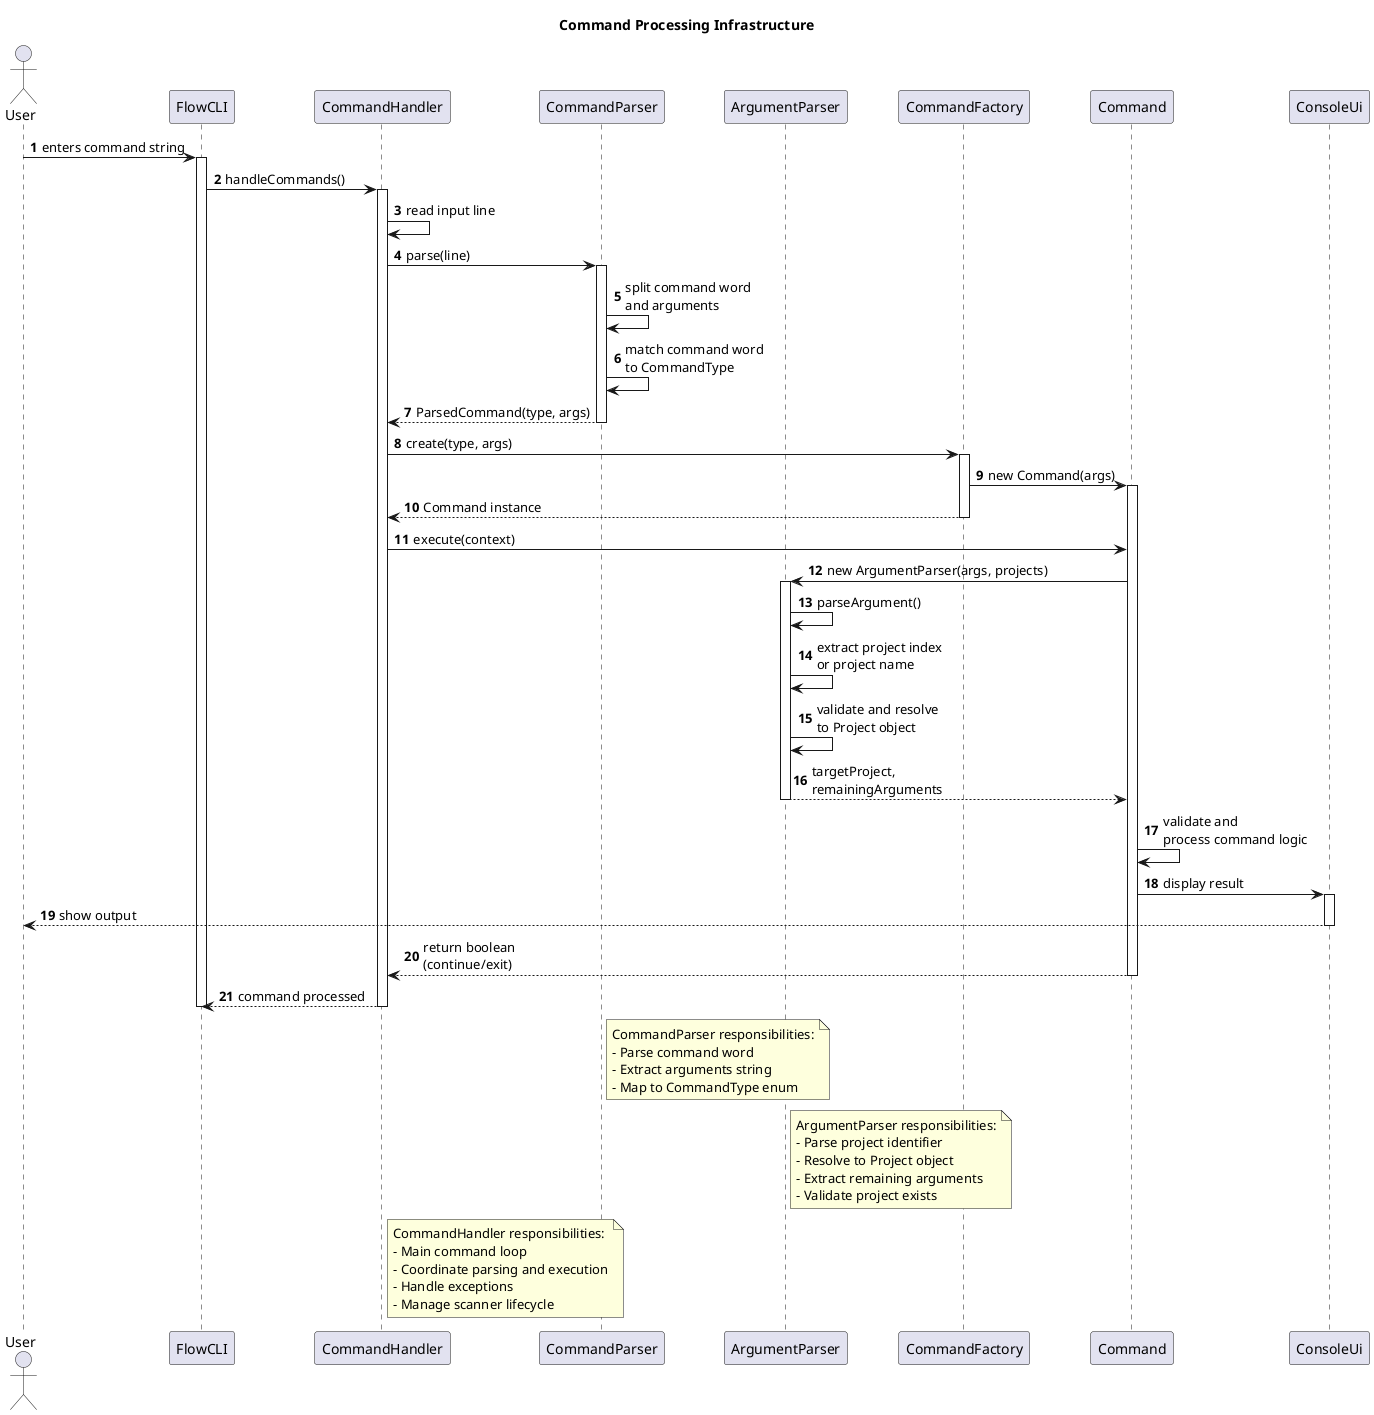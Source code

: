 @startuml Command Processing Infrastructure Sequence
title Command Processing Infrastructure
autonumber

actor User
participant "FlowCLI" as Main
participant "CommandHandler" as Handler
participant "CommandParser" as Parser
participant "ArgumentParser" as ArgParser
participant "CommandFactory" as Factory
participant "Command" as Cmd
participant "ConsoleUi" as UI

User -> Main: enters command string
activate Main

Main -> Handler: handleCommands()
activate Handler

Handler -> Handler: read input line
Handler -> Parser: parse(line)
activate Parser

Parser -> Parser: split command word\nand arguments
Parser -> Parser: match command word\nto CommandType
Parser --> Handler: ParsedCommand(type, args)
deactivate Parser

Handler -> Factory: create(type, args)
activate Factory
Factory -> Cmd: new Command(args)
activate Cmd
Factory --> Handler: Command instance
deactivate Factory

Handler -> Cmd: execute(context)

Cmd -> ArgParser: new ArgumentParser(args, projects)
activate ArgParser
ArgParser -> ArgParser: parseArgument()
ArgParser -> ArgParser: extract project index\nor project name
ArgParser -> ArgParser: validate and resolve\nto Project object
ArgParser --> Cmd: targetProject,\nremainingArguments
deactivate ArgParser

Cmd -> Cmd: validate and\nprocess command logic
Cmd -> UI: display result
activate UI
UI --> User: show output
deactivate UI

Cmd --> Handler: return boolean\n(continue/exit)
deactivate Cmd

Handler --> Main: command processed
deactivate Handler
deactivate Main

note right of Parser
  CommandParser responsibilities:
  - Parse command word
  - Extract arguments string
  - Map to CommandType enum
end note

note right of ArgParser
  ArgumentParser responsibilities:
  - Parse project identifier
  - Resolve to Project object
  - Extract remaining arguments
  - Validate project exists
end note

note right of Handler
  CommandHandler responsibilities:
  - Main command loop
  - Coordinate parsing and execution
  - Handle exceptions
  - Manage scanner lifecycle
end note

@enduml

